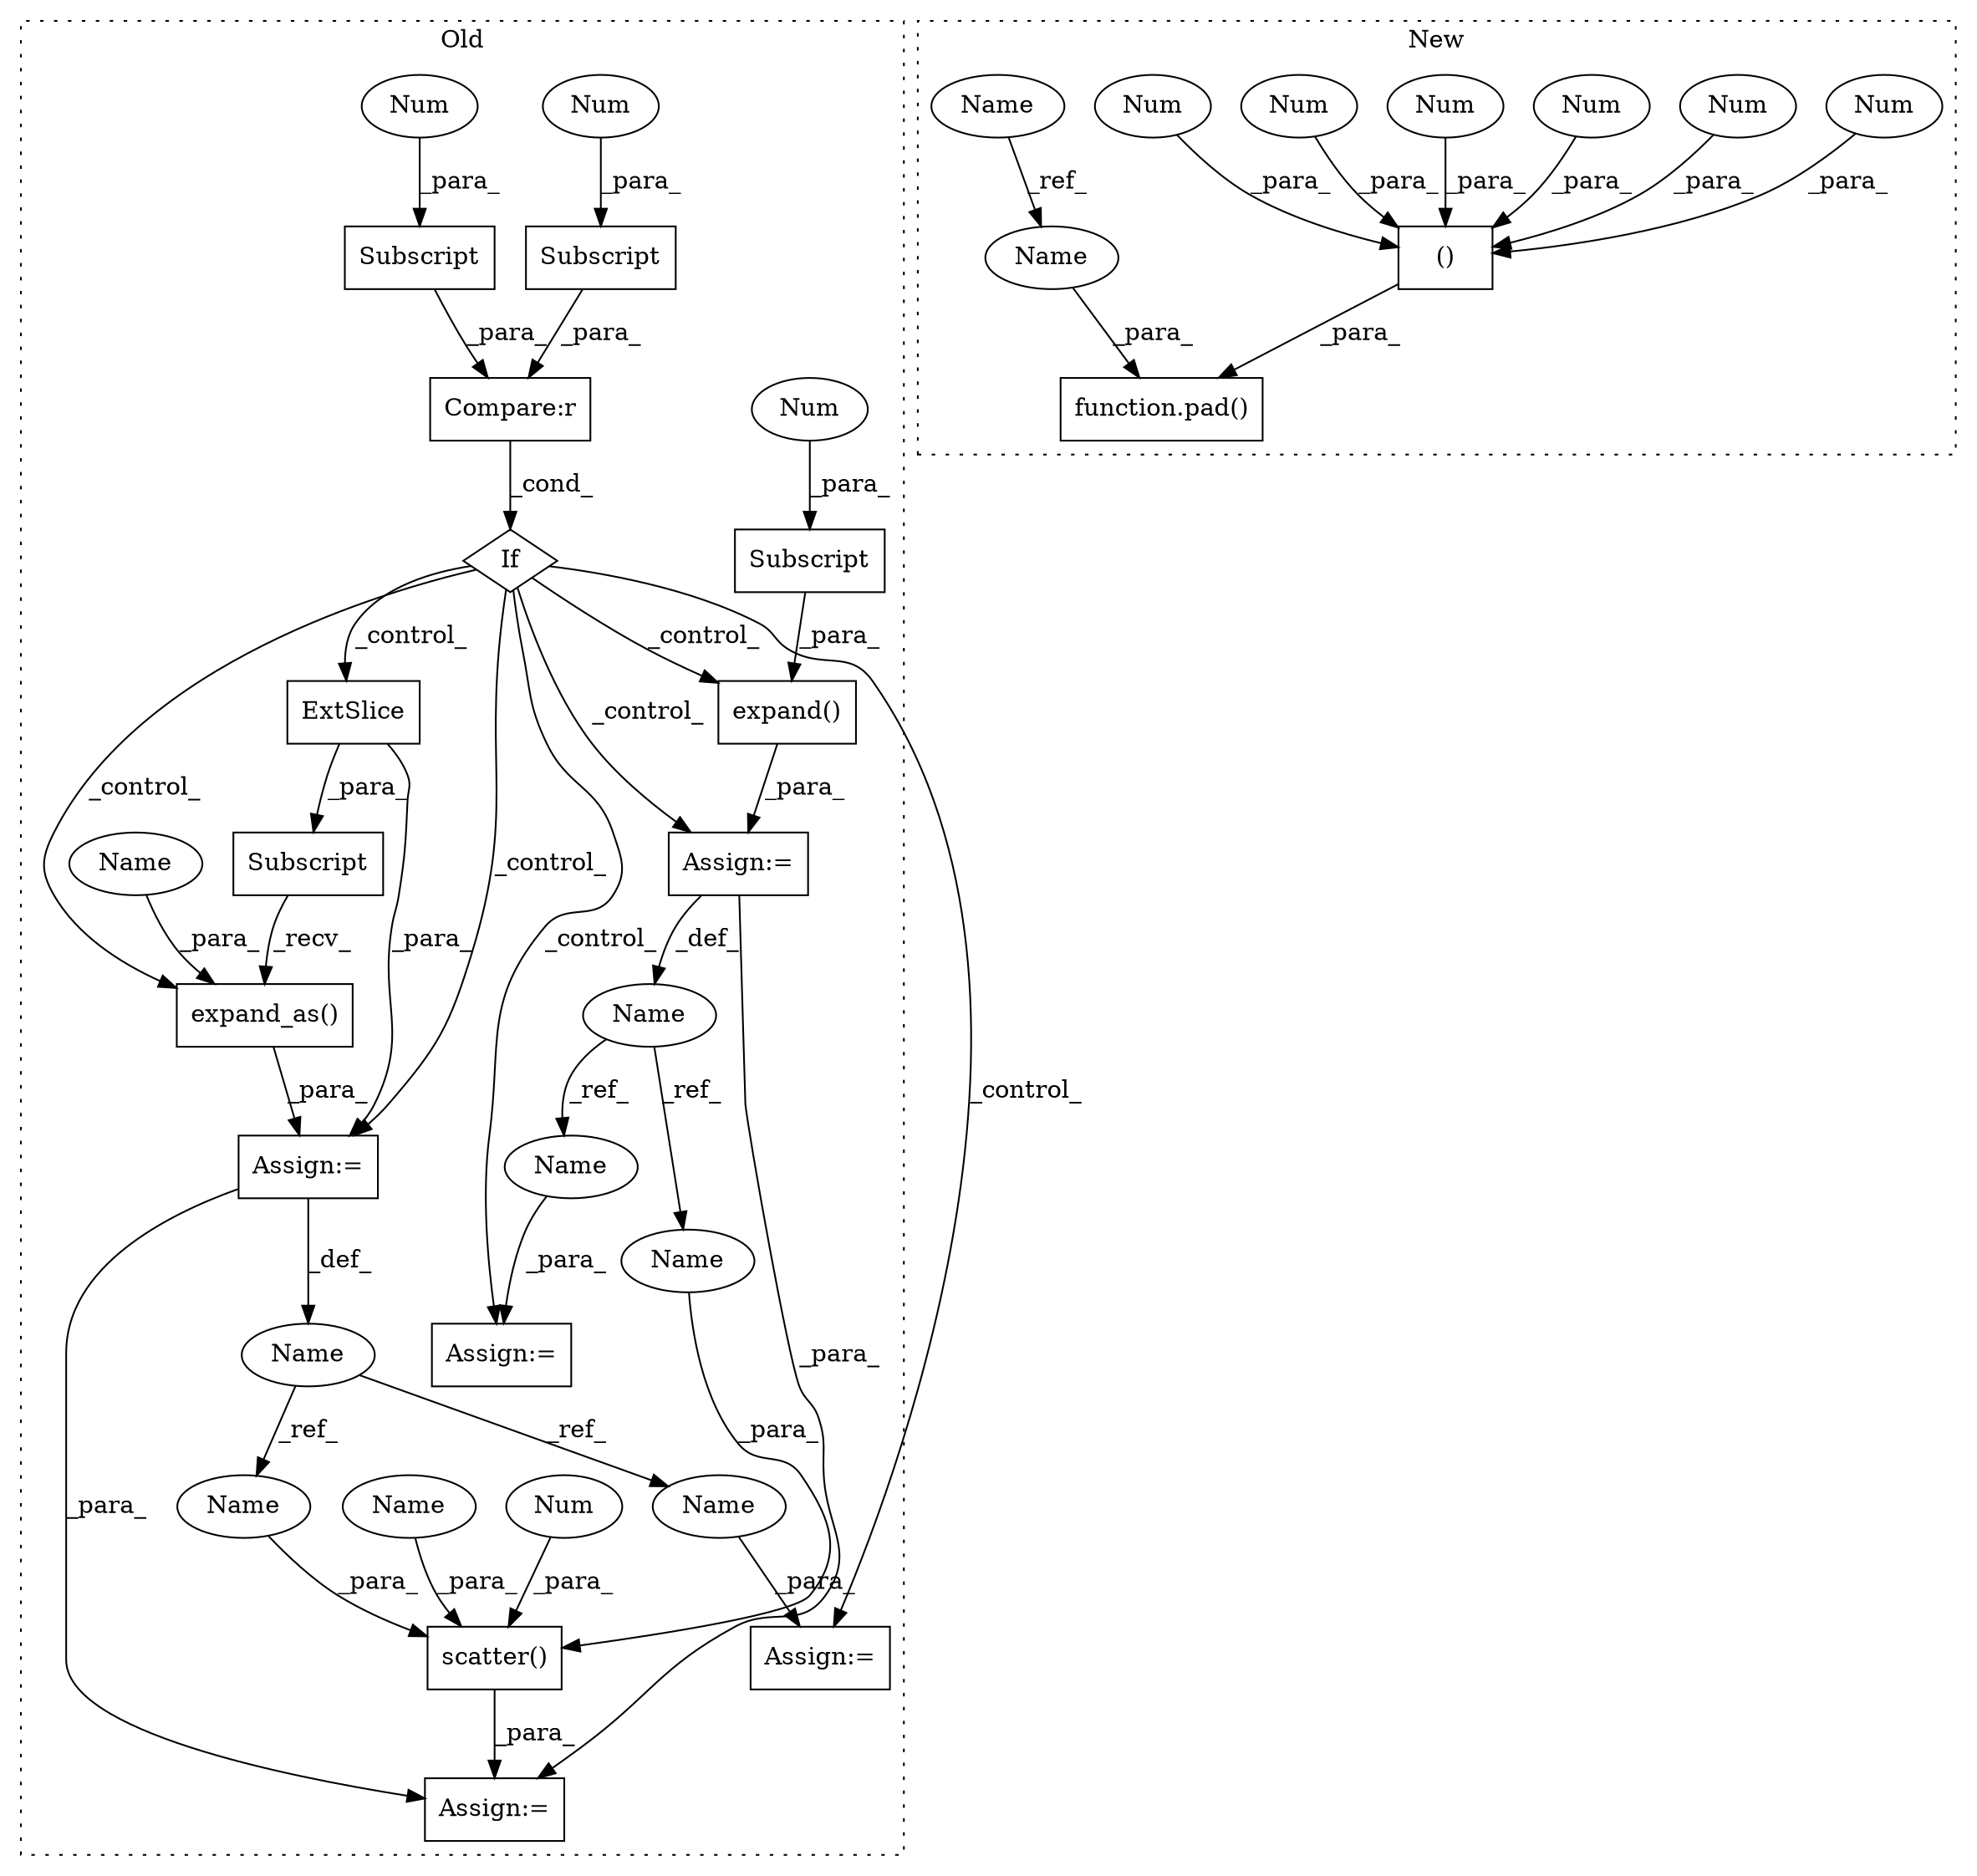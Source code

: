 digraph G {
subgraph cluster0 {
1 [label="expand()" a="75" s="2766,2815" l="18,21" shape="box"];
3 [label="Subscript" a="63" s="2784,0" l="10,0" shape="box"];
4 [label="If" a="96" s="2713" l="3" shape="diamond"];
6 [label="Compare:r" a="40" s="2716" l="28" shape="box"];
7 [label="Subscript" a="63" s="2734,0" l="10,0" shape="box"];
8 [label="ExtSlice" a="85" s="2857" l="4" shape="box"];
9 [label="Subscript" a="63" s="2716,0" l="14,0" shape="box"];
10 [label="scatter()" a="75" s="3001,3033" l="14,1" shape="box"];
11 [label="Subscript" a="63" s="2857,0" l="30,0" shape="box"];
12 [label="Name" a="87" s="2758" l="5" shape="ellipse"];
13 [label="Assign:=" a="68" s="2928" l="3" shape="box"];
14 [label="Name" a="87" s="2849" l="5" shape="ellipse"];
15 [label="Assign:=" a="68" s="2964" l="3" shape="box"];
16 [label="Num" a="76" s="2792" l="1" shape="ellipse"];
17 [label="Num" a="76" s="2728" l="1" shape="ellipse"];
18 [label="Num" a="76" s="2742" l="1" shape="ellipse"];
19 [label="Num" a="76" s="3022" l="1" shape="ellipse"];
24 [label="expand_as()" a="75" s="2857,2899" l="41,1" shape="box"];
28 [label="Assign:=" a="68" s="2763" l="3" shape="box"];
29 [label="Assign:=" a="68" s="2998" l="3" shape="box"];
30 [label="Assign:=" a="68" s="2854" l="3" shape="box"];
31 [label="Name" a="87" s="3025" l="5" shape="ellipse"];
32 [label="Name" a="87" s="2967" l="5" shape="ellipse"];
34 [label="Name" a="87" s="3015" l="5" shape="ellipse"];
35 [label="Name" a="87" s="2931" l="5" shape="ellipse"];
36 [label="Name" a="87" s="3032" l="1" shape="ellipse"];
37 [label="Name" a="87" s="2898" l="1" shape="ellipse"];
label = "Old";
style="dotted";
}
subgraph cluster1 {
2 [label="function.pad()" a="75" s="3576,3601" l="4,1" shape="box"];
5 [label="()" a="54" s="3585" l="15" shape="box"];
20 [label="Num" a="76" s="3590" l="1" shape="ellipse"];
21 [label="Num" a="76" s="3587" l="1" shape="ellipse"];
22 [label="Num" a="76" s="3593" l="1" shape="ellipse"];
23 [label="Num" a="76" s="3584" l="1" shape="ellipse"];
25 [label="Name" a="87" s="3541" l="1" shape="ellipse"];
26 [label="Num" a="76" s="3599" l="1" shape="ellipse"];
27 [label="Num" a="76" s="3596" l="1" shape="ellipse"];
33 [label="Name" a="87" s="3580" l="1" shape="ellipse"];
label = "New";
style="dotted";
}
1 -> 28 [label="_para_"];
3 -> 1 [label="_para_"];
4 -> 1 [label="_control_"];
4 -> 8 [label="_control_"];
4 -> 28 [label="_control_"];
4 -> 30 [label="_control_"];
4 -> 24 [label="_control_"];
4 -> 15 [label="_control_"];
4 -> 13 [label="_control_"];
5 -> 2 [label="_para_"];
6 -> 4 [label="_cond_"];
7 -> 6 [label="_para_"];
8 -> 11 [label="_para_"];
8 -> 30 [label="_para_"];
9 -> 6 [label="_para_"];
10 -> 29 [label="_para_"];
11 -> 24 [label="_recv_"];
12 -> 35 [label="_ref_"];
12 -> 34 [label="_ref_"];
14 -> 31 [label="_ref_"];
14 -> 32 [label="_ref_"];
16 -> 3 [label="_para_"];
17 -> 9 [label="_para_"];
18 -> 7 [label="_para_"];
19 -> 10 [label="_para_"];
20 -> 5 [label="_para_"];
21 -> 5 [label="_para_"];
22 -> 5 [label="_para_"];
23 -> 5 [label="_para_"];
24 -> 30 [label="_para_"];
25 -> 33 [label="_ref_"];
26 -> 5 [label="_para_"];
27 -> 5 [label="_para_"];
28 -> 29 [label="_para_"];
28 -> 12 [label="_def_"];
30 -> 29 [label="_para_"];
30 -> 14 [label="_def_"];
31 -> 10 [label="_para_"];
32 -> 15 [label="_para_"];
33 -> 2 [label="_para_"];
34 -> 10 [label="_para_"];
35 -> 13 [label="_para_"];
36 -> 10 [label="_para_"];
37 -> 24 [label="_para_"];
}